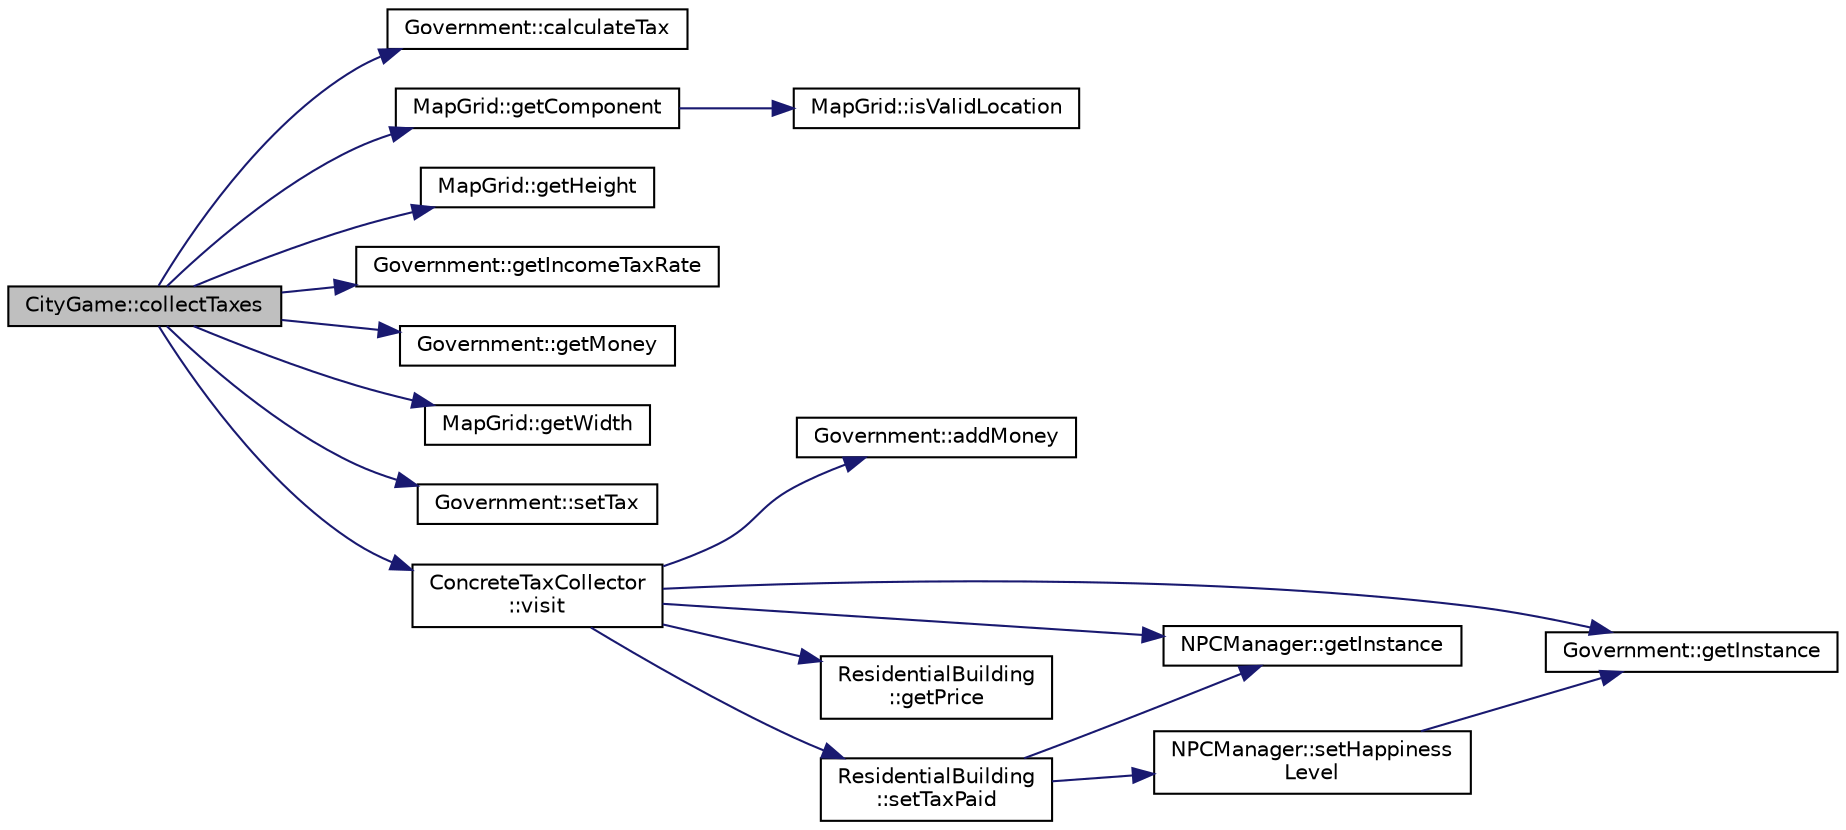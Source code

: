 digraph "CityGame::collectTaxes"
{
 // LATEX_PDF_SIZE
  edge [fontname="Helvetica",fontsize="10",labelfontname="Helvetica",labelfontsize="10"];
  node [fontname="Helvetica",fontsize="10",shape=record];
  rankdir="LR";
  Node1 [label="CityGame::collectTaxes",height=0.2,width=0.4,color="black", fillcolor="grey75", style="filled", fontcolor="black",tooltip=" "];
  Node1 -> Node2 [color="midnightblue",fontsize="10",style="solid",fontname="Helvetica"];
  Node2 [label="Government::calculateTax",height=0.2,width=0.4,color="black", fillcolor="white", style="filled",URL="$classGovernment.html#af0ab45b88a2545890637ddcd10071ef4",tooltip="Calculates the tax revenue based on current settings."];
  Node1 -> Node3 [color="midnightblue",fontsize="10",style="solid",fontname="Helvetica"];
  Node3 [label="MapGrid::getComponent",height=0.2,width=0.4,color="black", fillcolor="white", style="filled",URL="$classMapGrid.html#a9c9677c2efbc436d1ec1e89bb9fd47b7",tooltip=" "];
  Node3 -> Node4 [color="midnightblue",fontsize="10",style="solid",fontname="Helvetica"];
  Node4 [label="MapGrid::isValidLocation",height=0.2,width=0.4,color="black", fillcolor="white", style="filled",URL="$classMapGrid.html#a609c06dd38f67e93a766d5bb8b9cb197",tooltip=" "];
  Node1 -> Node5 [color="midnightblue",fontsize="10",style="solid",fontname="Helvetica"];
  Node5 [label="MapGrid::getHeight",height=0.2,width=0.4,color="black", fillcolor="white", style="filled",URL="$classMapGrid.html#a3508bc4d4945a9be2c7ebe47ca5965f2",tooltip=" "];
  Node1 -> Node6 [color="midnightblue",fontsize="10",style="solid",fontname="Helvetica"];
  Node6 [label="Government::getIncomeTaxRate",height=0.2,width=0.4,color="black", fillcolor="white", style="filled",URL="$classGovernment.html#aa0500d2a69bb145fed8321a90ebdcf4a",tooltip="Gets the current income tax rate."];
  Node1 -> Node7 [color="midnightblue",fontsize="10",style="solid",fontname="Helvetica"];
  Node7 [label="Government::getMoney",height=0.2,width=0.4,color="black", fillcolor="white", style="filled",URL="$classGovernment.html#aa2f8430a40de5935049844c311382110",tooltip="Gets the current amount of money the government has."];
  Node1 -> Node8 [color="midnightblue",fontsize="10",style="solid",fontname="Helvetica"];
  Node8 [label="MapGrid::getWidth",height=0.2,width=0.4,color="black", fillcolor="white", style="filled",URL="$classMapGrid.html#a73f8e3dadd5b1c80f0d3d7b3df6d9ae9",tooltip=" "];
  Node1 -> Node9 [color="midnightblue",fontsize="10",style="solid",fontname="Helvetica"];
  Node9 [label="Government::setTax",height=0.2,width=0.4,color="black", fillcolor="white", style="filled",URL="$classGovernment.html#a1d925a490e5d0d8416f4366724865012",tooltip="Sets the tax rate."];
  Node1 -> Node10 [color="midnightblue",fontsize="10",style="solid",fontname="Helvetica"];
  Node10 [label="ConcreteTaxCollector\l::visit",height=0.2,width=0.4,color="black", fillcolor="white", style="filled",URL="$classConcreteTaxCollector.html#aff35926ad68639e9190cc2f5d4bdf54e",tooltip="Collects tax from a residential building."];
  Node10 -> Node11 [color="midnightblue",fontsize="10",style="solid",fontname="Helvetica"];
  Node11 [label="Government::addMoney",height=0.2,width=0.4,color="black", fillcolor="white", style="filled",URL="$classGovernment.html#a1d05771ae8b221d76ecd5ba315b2473e",tooltip="Adds a specified amount of money to the government funds."];
  Node10 -> Node12 [color="midnightblue",fontsize="10",style="solid",fontname="Helvetica"];
  Node12 [label="Government::getInstance",height=0.2,width=0.4,color="black", fillcolor="white", style="filled",URL="$classGovernment.html#a18e3da6a1d6cae38f6eea1d50fe77288",tooltip="Retrieves the singleton instance of the Government class."];
  Node10 -> Node13 [color="midnightblue",fontsize="10",style="solid",fontname="Helvetica"];
  Node13 [label="NPCManager::getInstance",height=0.2,width=0.4,color="black", fillcolor="white", style="filled",URL="$classNPCManager.html#a29c578e3b969f7438d6025dd3fc21c50",tooltip="Retrieves the singleton instance of NPCManager."];
  Node10 -> Node14 [color="midnightblue",fontsize="10",style="solid",fontname="Helvetica"];
  Node14 [label="ResidentialBuilding\l::getPrice",height=0.2,width=0.4,color="black", fillcolor="white", style="filled",URL="$classResidentialBuilding.html#a0f624ac4317aa54010f601581aba8170",tooltip="Gets the price of the building."];
  Node10 -> Node15 [color="midnightblue",fontsize="10",style="solid",fontname="Helvetica"];
  Node15 [label="ResidentialBuilding\l::setTaxPaid",height=0.2,width=0.4,color="black", fillcolor="white", style="filled",URL="$classResidentialBuilding.html#a3f132f415d67fb5f3f4fdbc04419e1f7",tooltip="Sets the tax-paid status."];
  Node15 -> Node13 [color="midnightblue",fontsize="10",style="solid",fontname="Helvetica"];
  Node15 -> Node16 [color="midnightblue",fontsize="10",style="solid",fontname="Helvetica"];
  Node16 [label="NPCManager::setHappiness\lLevel",height=0.2,width=0.4,color="black", fillcolor="white", style="filled",URL="$classNPCManager.html#aa5532ef54b02558f6e97c9fdea5cd98e",tooltip="Sets or adjusts the NPC happiness level."];
  Node16 -> Node12 [color="midnightblue",fontsize="10",style="solid",fontname="Helvetica"];
}
